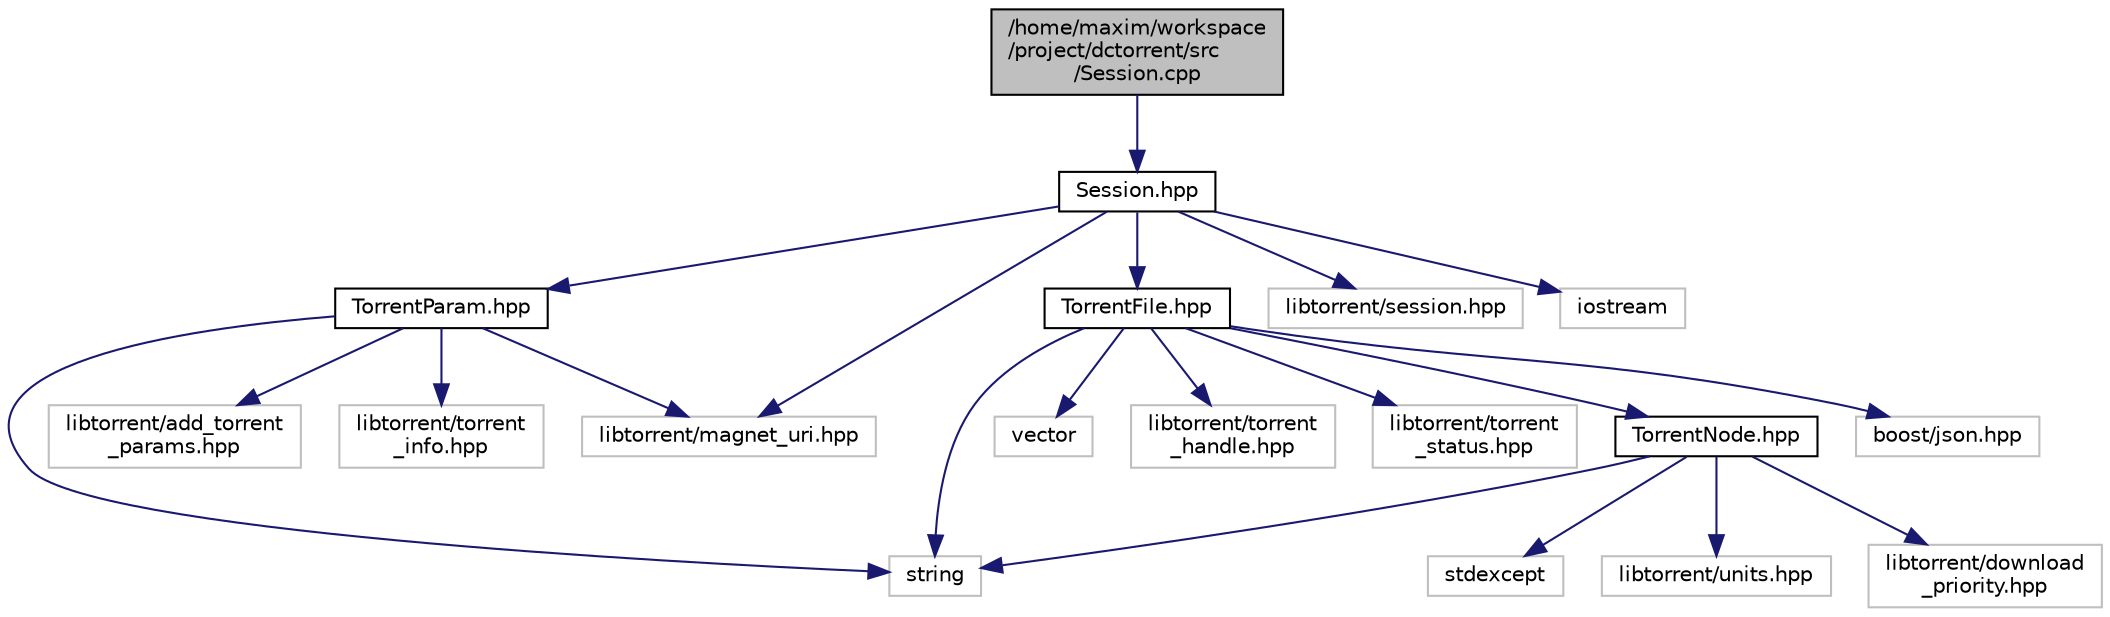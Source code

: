 digraph "/home/maxim/workspace/project/dctorrent/src/Session.cpp"
{
  edge [fontname="Helvetica",fontsize="10",labelfontname="Helvetica",labelfontsize="10"];
  node [fontname="Helvetica",fontsize="10",shape=record];
  Node394 [label="/home/maxim/workspace\l/project/dctorrent/src\l/Session.cpp",height=0.2,width=0.4,color="black", fillcolor="grey75", style="filled", fontcolor="black"];
  Node394 -> Node395 [color="midnightblue",fontsize="10",style="solid",fontname="Helvetica"];
  Node395 [label="Session.hpp",height=0.2,width=0.4,color="black", fillcolor="white", style="filled",URL="$_session_8hpp_source.html"];
  Node395 -> Node396 [color="midnightblue",fontsize="10",style="solid",fontname="Helvetica"];
  Node396 [label="TorrentParam.hpp",height=0.2,width=0.4,color="black", fillcolor="white", style="filled",URL="$_torrent_param_8hpp_source.html"];
  Node396 -> Node397 [color="midnightblue",fontsize="10",style="solid",fontname="Helvetica"];
  Node397 [label="string",height=0.2,width=0.4,color="grey75", fillcolor="white", style="filled"];
  Node396 -> Node398 [color="midnightblue",fontsize="10",style="solid",fontname="Helvetica"];
  Node398 [label="libtorrent/add_torrent\l_params.hpp",height=0.2,width=0.4,color="grey75", fillcolor="white", style="filled"];
  Node396 -> Node399 [color="midnightblue",fontsize="10",style="solid",fontname="Helvetica"];
  Node399 [label="libtorrent/torrent\l_info.hpp",height=0.2,width=0.4,color="grey75", fillcolor="white", style="filled"];
  Node396 -> Node400 [color="midnightblue",fontsize="10",style="solid",fontname="Helvetica"];
  Node400 [label="libtorrent/magnet_uri.hpp",height=0.2,width=0.4,color="grey75", fillcolor="white", style="filled"];
  Node395 -> Node401 [color="midnightblue",fontsize="10",style="solid",fontname="Helvetica"];
  Node401 [label="TorrentFile.hpp",height=0.2,width=0.4,color="black", fillcolor="white", style="filled",URL="$_torrent_file_8hpp_source.html"];
  Node401 -> Node402 [color="midnightblue",fontsize="10",style="solid",fontname="Helvetica"];
  Node402 [label="vector",height=0.2,width=0.4,color="grey75", fillcolor="white", style="filled"];
  Node401 -> Node397 [color="midnightblue",fontsize="10",style="solid",fontname="Helvetica"];
  Node401 -> Node403 [color="midnightblue",fontsize="10",style="solid",fontname="Helvetica"];
  Node403 [label="libtorrent/torrent\l_handle.hpp",height=0.2,width=0.4,color="grey75", fillcolor="white", style="filled"];
  Node401 -> Node404 [color="midnightblue",fontsize="10",style="solid",fontname="Helvetica"];
  Node404 [label="libtorrent/torrent\l_status.hpp",height=0.2,width=0.4,color="grey75", fillcolor="white", style="filled"];
  Node401 -> Node405 [color="midnightblue",fontsize="10",style="solid",fontname="Helvetica"];
  Node405 [label="TorrentNode.hpp",height=0.2,width=0.4,color="black", fillcolor="white", style="filled",URL="$_torrent_node_8hpp_source.html"];
  Node405 -> Node397 [color="midnightblue",fontsize="10",style="solid",fontname="Helvetica"];
  Node405 -> Node406 [color="midnightblue",fontsize="10",style="solid",fontname="Helvetica"];
  Node406 [label="stdexcept",height=0.2,width=0.4,color="grey75", fillcolor="white", style="filled"];
  Node405 -> Node407 [color="midnightblue",fontsize="10",style="solid",fontname="Helvetica"];
  Node407 [label="libtorrent/units.hpp",height=0.2,width=0.4,color="grey75", fillcolor="white", style="filled"];
  Node405 -> Node408 [color="midnightblue",fontsize="10",style="solid",fontname="Helvetica"];
  Node408 [label="libtorrent/download\l_priority.hpp",height=0.2,width=0.4,color="grey75", fillcolor="white", style="filled"];
  Node401 -> Node409 [color="midnightblue",fontsize="10",style="solid",fontname="Helvetica"];
  Node409 [label="boost/json.hpp",height=0.2,width=0.4,color="grey75", fillcolor="white", style="filled"];
  Node395 -> Node410 [color="midnightblue",fontsize="10",style="solid",fontname="Helvetica"];
  Node410 [label="libtorrent/session.hpp",height=0.2,width=0.4,color="grey75", fillcolor="white", style="filled"];
  Node395 -> Node400 [color="midnightblue",fontsize="10",style="solid",fontname="Helvetica"];
  Node395 -> Node411 [color="midnightblue",fontsize="10",style="solid",fontname="Helvetica"];
  Node411 [label="iostream",height=0.2,width=0.4,color="grey75", fillcolor="white", style="filled"];
}
